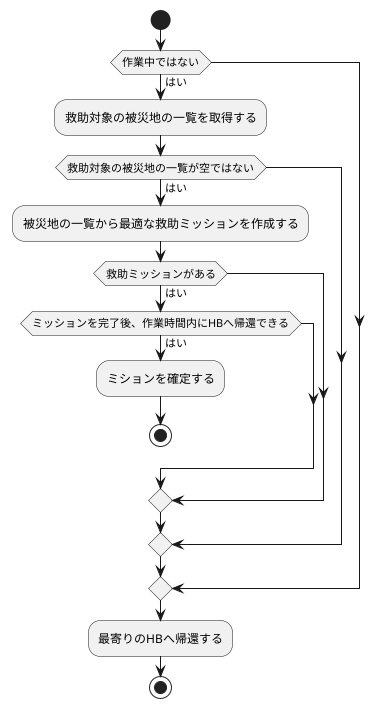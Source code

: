 @startuml helicopter-agent-action-flow-chart

start

if(作業中ではない) then (はい)
  :救助対象の被災地の一覧を取得する;
  if(救助対象の被災地の一覧が空ではない) then (はい)
    :被災地の一覧から最適な救助ミッションを作成する;
    if(救助ミッションがある) then (はい)
      if(ミッションを完了後、作業時間内にHBへ帰還できる) then (はい)
        :ミションを確定する;
        stop
      endif
    endif
  endif
endif
:最寄りのHBへ帰還する;

stop

@enduml
